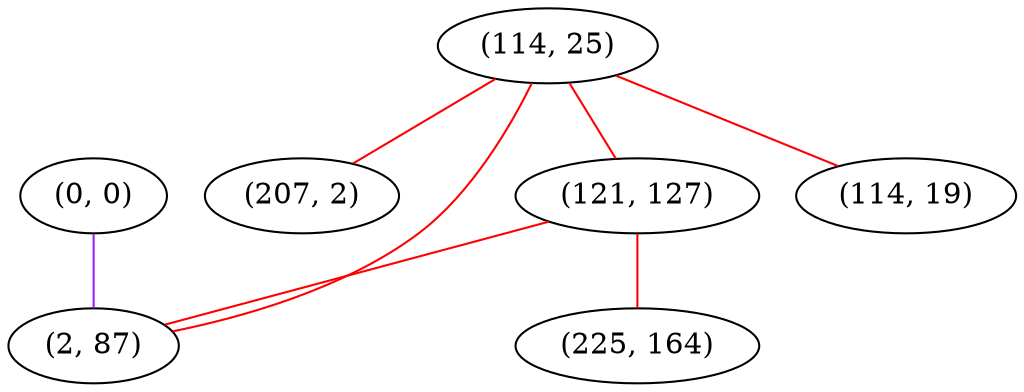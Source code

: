 graph "" {
"(0, 0)";
"(114, 25)";
"(207, 2)";
"(121, 127)";
"(225, 164)";
"(2, 87)";
"(114, 19)";
"(0, 0)" -- "(2, 87)"  [color=purple, key=0, weight=4];
"(114, 25)" -- "(2, 87)"  [color=red, key=0, weight=1];
"(114, 25)" -- "(114, 19)"  [color=red, key=0, weight=1];
"(114, 25)" -- "(207, 2)"  [color=red, key=0, weight=1];
"(114, 25)" -- "(121, 127)"  [color=red, key=0, weight=1];
"(121, 127)" -- "(2, 87)"  [color=red, key=0, weight=1];
"(121, 127)" -- "(225, 164)"  [color=red, key=0, weight=1];
}
